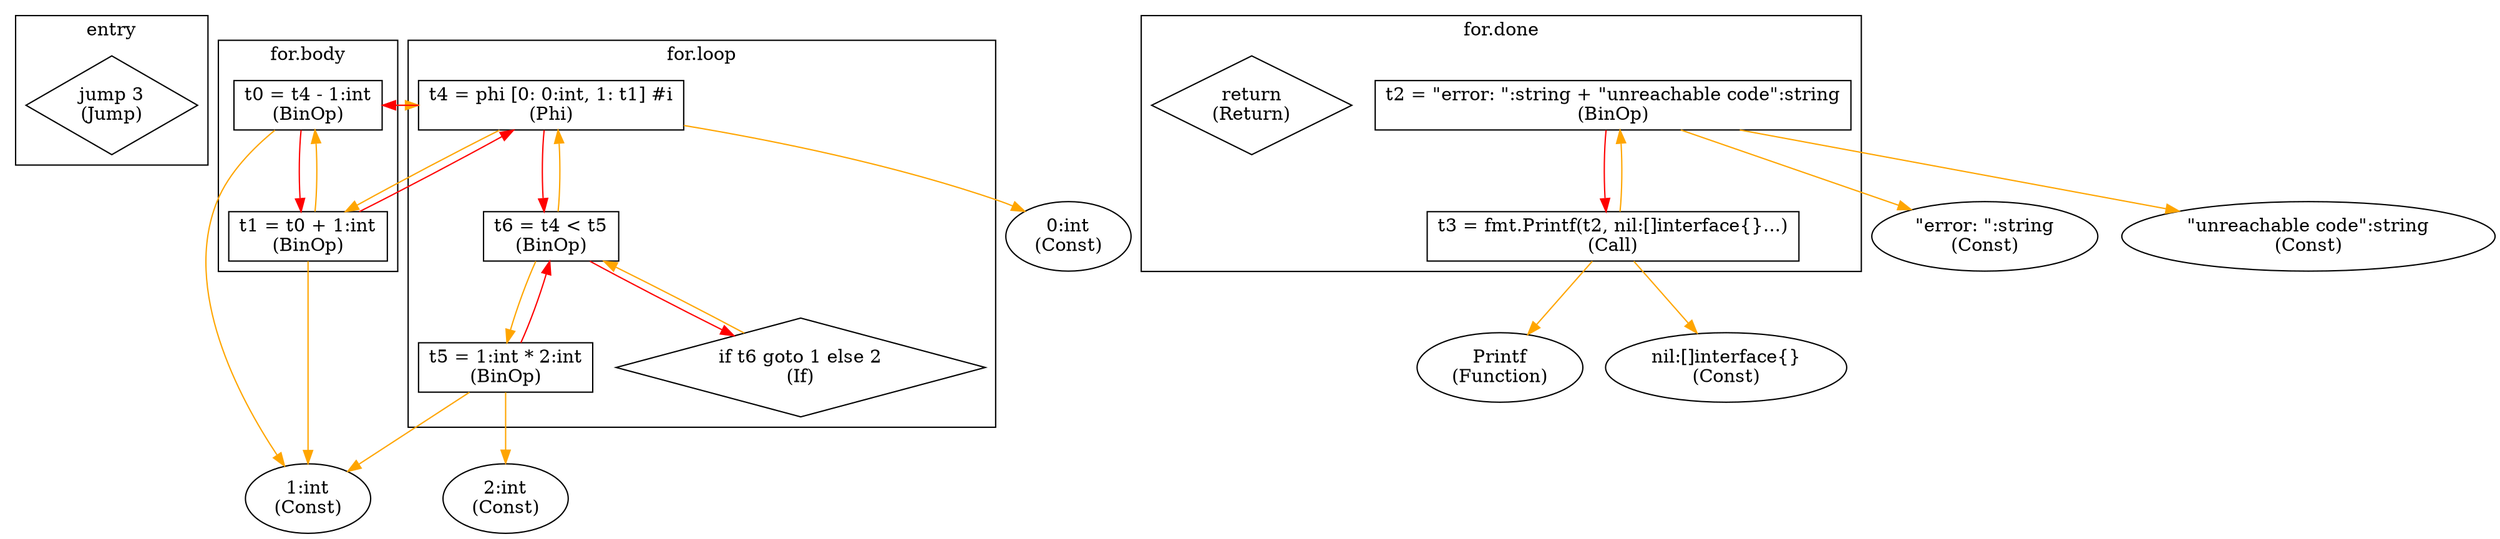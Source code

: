digraph {
	subgraph cluster_0 {
		color=black;
		label="entry";
		"jump 3\n(Jump)" [shape=diamond];
	}
	subgraph cluster_1 {
		color=black;
		label="for.body";
		"t0 = t4 - 1:int\n(BinOp)" [shape=rectangle];
		"t1 = t0 + 1:int\n(BinOp)" [shape=rectangle];
		"jump 3\n(Jump)" [shape=diamond];
	}
	subgraph cluster_2 {
		color=black;
		label="for.done";
		"t2 = \"error: \":string + \"unreachable code\":string\n(BinOp)" [shape=rectangle];
		"t3 = fmt.Printf(t2, nil:[]interface{}...)\n(Call)" [shape=rectangle];
		"return\n(Return)" [shape=diamond];
	}
	subgraph cluster_3 {
		color=black;
		label="for.loop";
		"t4 = phi [0: 0:int, 1: t1] #i\n(Phi)" [shape=rectangle];
		"t5 = 1:int * 2:int\n(BinOp)" [shape=rectangle];
		"t6 = t4 < t5\n(BinOp)" [shape=rectangle];
		"if t6 goto 1 else 2\n(If)" [shape=diamond];
	}
	"t0 = t4 - 1:int\n(BinOp)" -> "t1 = t0 + 1:int\n(BinOp)" [color=red];
	"t0 = t4 - 1:int\n(BinOp)" -> "t4 = phi [0: 0:int, 1: t1] #i\n(Phi)" [color=orange];
	"t0 = t4 - 1:int\n(BinOp)" -> "1:int\n(Const)" [color=orange];
	"t1 = t0 + 1:int\n(BinOp)" -> "t4 = phi [0: 0:int, 1: t1] #i\n(Phi)" [color=red];
	"t1 = t0 + 1:int\n(BinOp)" -> "t0 = t4 - 1:int\n(BinOp)" [color=orange];
	"t1 = t0 + 1:int\n(BinOp)" -> "1:int\n(Const)" [color=orange];
	"t2 = \"error: \":string + \"unreachable code\":string\n(BinOp)" -> "t3 = fmt.Printf(t2, nil:[]interface{}...)\n(Call)" [color=red];
	"t2 = \"error: \":string + \"unreachable code\":string\n(BinOp)" -> "\"error: \":string\n(Const)" [color=orange];
	"t2 = \"error: \":string + \"unreachable code\":string\n(BinOp)" -> "\"unreachable code\":string\n(Const)" [color=orange];
	"t3 = fmt.Printf(t2, nil:[]interface{}...)\n(Call)" -> "Printf\n(Function)" [color=orange];
	"t3 = fmt.Printf(t2, nil:[]interface{}...)\n(Call)" -> "t2 = \"error: \":string + \"unreachable code\":string\n(BinOp)" [color=orange];
	"t3 = fmt.Printf(t2, nil:[]interface{}...)\n(Call)" -> "nil:[]interface{}\n(Const)" [color=orange];
	"t4 = phi [0: 0:int, 1: t1] #i\n(Phi)" -> "t6 = t4 < t5\n(BinOp)" [color=red];
	"t4 = phi [0: 0:int, 1: t1] #i\n(Phi)" -> "t0 = t4 - 1:int\n(BinOp)" [color=red];
	"t4 = phi [0: 0:int, 1: t1] #i\n(Phi)" -> "0:int\n(Const)" [color=orange];
	"t4 = phi [0: 0:int, 1: t1] #i\n(Phi)" -> "t1 = t0 + 1:int\n(BinOp)" [color=orange];
	"t5 = 1:int * 2:int\n(BinOp)" -> "t6 = t4 < t5\n(BinOp)" [color=red];
	"t5 = 1:int * 2:int\n(BinOp)" -> "1:int\n(Const)" [color=orange];
	"t5 = 1:int * 2:int\n(BinOp)" -> "2:int\n(Const)" [color=orange];
	"t6 = t4 < t5\n(BinOp)" -> "if t6 goto 1 else 2\n(If)" [color=red];
	"t6 = t4 < t5\n(BinOp)" -> "t4 = phi [0: 0:int, 1: t1] #i\n(Phi)" [color=orange];
	"t6 = t4 < t5\n(BinOp)" -> "t5 = 1:int * 2:int\n(BinOp)" [color=orange];
	"if t6 goto 1 else 2\n(If)" -> "t6 = t4 < t5\n(BinOp)" [color=orange];
}

